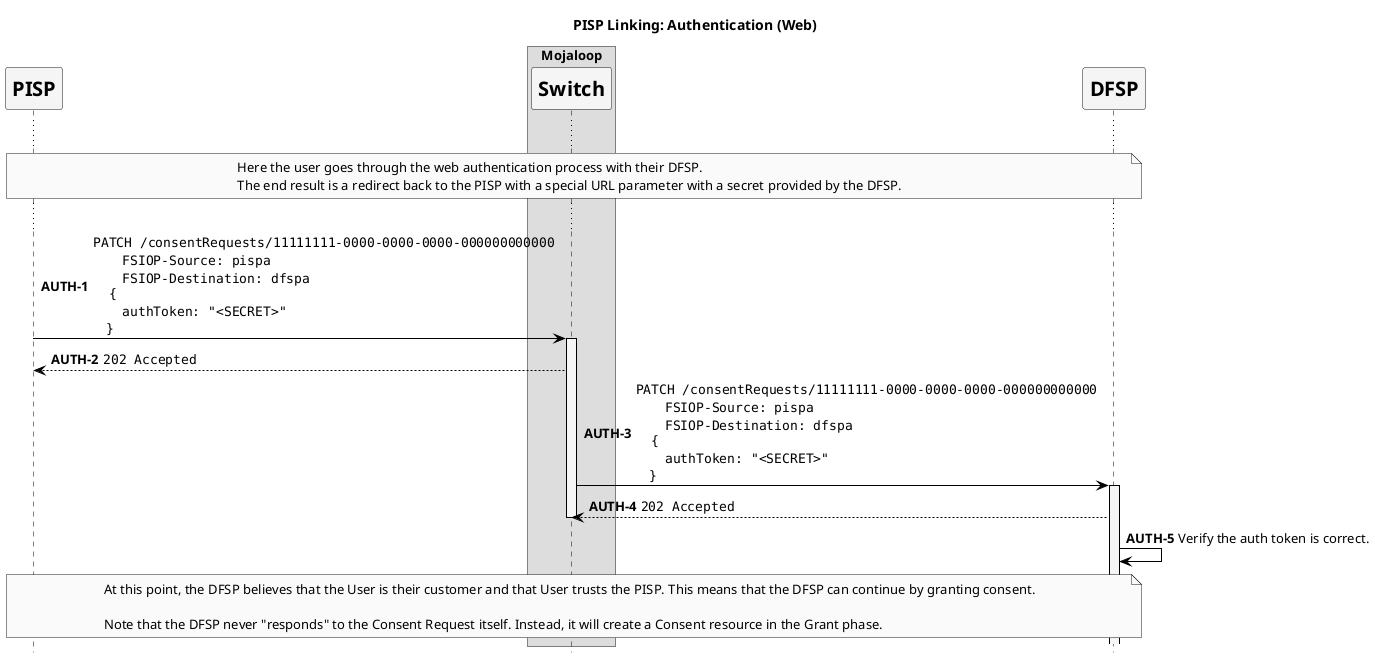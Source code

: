 @startuml

' declaring skinparam
skinparam shadowing false
skinparam defaultFontName Verdana
skinparam monochrome true
skinparam SequenceLifeLineBackgroundColor WhiteSmoke
skinparam SequenceLifeLineBorderColor Black
skinparam ParticipantFontStyle Bold
skinparam ParticipantFontSize 20
skinparam ParticipantBackgroundColor WhiteSmoke
skinparam ArrowColor Black

hide footbox

title PISP Linking: Authentication (Web)

participant "PISP" as PISP

box "Mojaloop"
    participant Switch
end box

participant "DFSP" as DFSP

autonumber 1 "<b>WEB-AUTH-#</b>"

...

note over PISP, DFSP
  Here the user goes through the web authentication process with their DFSP.
  The end result is a redirect back to the PISP with a special URL parameter with a secret provided by the DFSP.
end note

...

autonumber 1 "<b>AUTH-#</b>"

PISP -> Switch ++: ""PATCH /consentRequests/11111111-0000-0000-0000-000000000000""\n\
    ""  FSIOP-Source: pispa""\n\
    ""  FSIOP-Destination: dfspa""\n\
""  {""\n\
    ""  authToken: "<SECRET>" ""\n\
    ""}""
Switch --> PISP: ""202 Accepted""
deactivate PISP

Switch -> DFSP ++: ""PATCH /consentRequests/11111111-0000-0000-0000-000000000000""\n\
    ""  FSIOP-Source: pispa""\n\
    ""  FSIOP-Destination: dfspa""\n\
""  {""\n\
    ""  authToken: "<SECRET>" ""\n\
    ""}""
DFSP --> Switch: ""202 Accepted""
deactivate Switch

DFSP -> DFSP: Verify the auth token is correct.

note over PISP, DFSP
  At this point, the DFSP believes that the User is their customer and that User trusts the PISP. This means that the DFSP can continue by granting consent.

  Note that the DFSP never "responds" to the Consent Request itself. Instead, it will create a Consent resource in the Grant phase.
end note

@enduml
